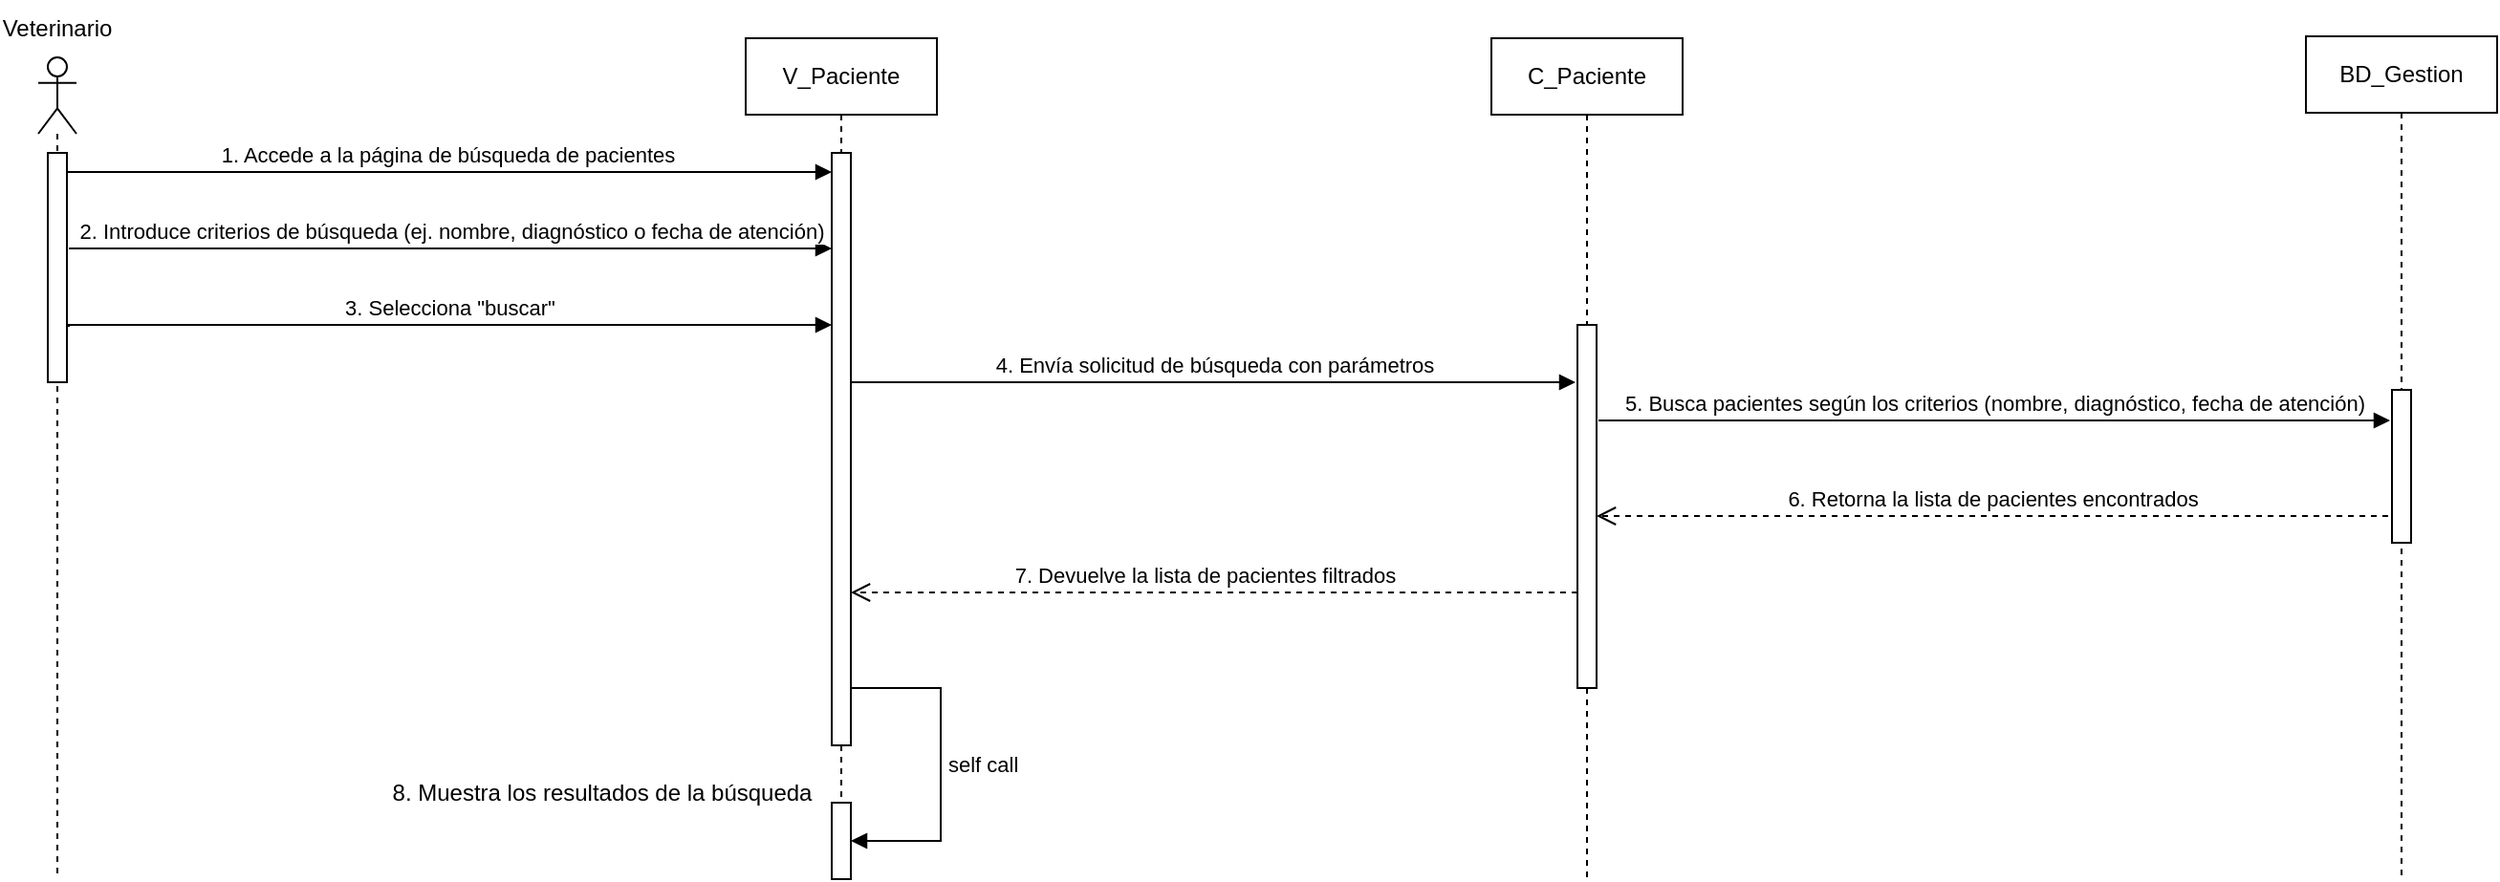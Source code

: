 <mxfile version="27.1.6">
  <diagram name="Page-1" id="2YBvvXClWsGukQMizWep">
    <mxGraphModel dx="632" dy="331" grid="1" gridSize="10" guides="1" tooltips="1" connect="1" arrows="1" fold="1" page="1" pageScale="1" pageWidth="850" pageHeight="1100" math="0" shadow="0">
      <root>
        <mxCell id="0" />
        <mxCell id="1" parent="0" />
        <mxCell id="aM9ryv3xv72pqoxQDRHE-5" value="V_Paciente" style="shape=umlLifeline;perimeter=lifelinePerimeter;whiteSpace=wrap;html=1;container=0;dropTarget=0;collapsible=0;recursiveResize=0;outlineConnect=0;portConstraint=eastwest;newEdgeStyle={&quot;edgeStyle&quot;:&quot;elbowEdgeStyle&quot;,&quot;elbow&quot;:&quot;vertical&quot;,&quot;curved&quot;:0,&quot;rounded&quot;:0};" parent="1" vertex="1">
          <mxGeometry x="390" y="20" width="100" height="440" as="geometry" />
        </mxCell>
        <mxCell id="aM9ryv3xv72pqoxQDRHE-6" value="" style="html=1;points=[];perimeter=orthogonalPerimeter;outlineConnect=0;targetShapes=umlLifeline;portConstraint=eastwest;newEdgeStyle={&quot;edgeStyle&quot;:&quot;elbowEdgeStyle&quot;,&quot;elbow&quot;:&quot;vertical&quot;,&quot;curved&quot;:0,&quot;rounded&quot;:0};" parent="aM9ryv3xv72pqoxQDRHE-5" vertex="1">
          <mxGeometry x="45" y="60" width="10" height="310" as="geometry" />
        </mxCell>
        <mxCell id="9pPjlTTeWQ5HEnXw2hn_-42" value="" style="html=1;points=[[0,0,0,0,5],[0,1,0,0,-5],[1,0,0,0,5],[1,1,0,0,-5]];perimeter=orthogonalPerimeter;outlineConnect=0;targetShapes=umlLifeline;portConstraint=eastwest;newEdgeStyle={&quot;curved&quot;:0,&quot;rounded&quot;:0};" vertex="1" parent="aM9ryv3xv72pqoxQDRHE-5">
          <mxGeometry x="45" y="400" width="10" height="40" as="geometry" />
        </mxCell>
        <mxCell id="9pPjlTTeWQ5HEnXw2hn_-43" value="self call" style="html=1;align=left;spacingLeft=2;endArrow=block;rounded=0;edgeStyle=orthogonalEdgeStyle;curved=0;rounded=0;" edge="1" target="9pPjlTTeWQ5HEnXw2hn_-42" parent="aM9ryv3xv72pqoxQDRHE-5">
          <mxGeometry relative="1" as="geometry">
            <mxPoint x="55" y="340" as="sourcePoint" />
            <Array as="points">
              <mxPoint x="102" y="340" />
              <mxPoint x="102" y="420" />
            </Array>
          </mxGeometry>
        </mxCell>
        <mxCell id="aM9ryv3xv72pqoxQDRHE-7" value="1. Accede a la página de búsqueda de pacientes" style="html=1;verticalAlign=bottom;endArrow=block;edgeStyle=elbowEdgeStyle;elbow=vertical;curved=0;rounded=0;" parent="1" edge="1">
          <mxGeometry relative="1" as="geometry">
            <mxPoint x="35" y="92" as="sourcePoint" />
            <Array as="points">
              <mxPoint x="180" y="90" />
            </Array>
            <mxPoint x="435" y="90" as="targetPoint" />
          </mxGeometry>
        </mxCell>
        <mxCell id="9pPjlTTeWQ5HEnXw2hn_-1" value="" style="shape=umlLifeline;perimeter=lifelinePerimeter;whiteSpace=wrap;html=1;container=1;dropTarget=0;collapsible=0;recursiveResize=0;outlineConnect=0;portConstraint=eastwest;newEdgeStyle={&quot;curved&quot;:0,&quot;rounded&quot;:0};participant=umlActor;" vertex="1" parent="1">
          <mxGeometry x="20" y="30" width="20" height="430" as="geometry" />
        </mxCell>
        <mxCell id="9pPjlTTeWQ5HEnXw2hn_-3" value="" style="html=1;points=[];perimeter=orthogonalPerimeter;outlineConnect=0;targetShapes=umlLifeline;portConstraint=eastwest;newEdgeStyle={&quot;edgeStyle&quot;:&quot;elbowEdgeStyle&quot;,&quot;elbow&quot;:&quot;vertical&quot;,&quot;curved&quot;:0,&quot;rounded&quot;:0};" vertex="1" parent="9pPjlTTeWQ5HEnXw2hn_-1">
          <mxGeometry x="5" y="50" width="10" height="120" as="geometry" />
        </mxCell>
        <mxCell id="9pPjlTTeWQ5HEnXw2hn_-2" value="Veterinario" style="text;html=1;align=center;verticalAlign=middle;whiteSpace=wrap;rounded=0;" vertex="1" parent="1">
          <mxGeometry width="60" height="30" as="geometry" />
        </mxCell>
        <mxCell id="9pPjlTTeWQ5HEnXw2hn_-4" value="2. Introduce criterios de búsqueda (ej. nombre, diagnóstico o fecha de atención)" style="html=1;verticalAlign=bottom;endArrow=block;edgeStyle=elbowEdgeStyle;elbow=vertical;curved=0;rounded=0;" edge="1" parent="1">
          <mxGeometry relative="1" as="geometry">
            <mxPoint x="36" y="130" as="sourcePoint" />
            <Array as="points">
              <mxPoint x="185" y="130" />
            </Array>
            <mxPoint x="435" y="130" as="targetPoint" />
          </mxGeometry>
        </mxCell>
        <mxCell id="9pPjlTTeWQ5HEnXw2hn_-5" value="3. Selecciona &quot;buscar&quot;" style="html=1;verticalAlign=bottom;endArrow=block;edgeStyle=elbowEdgeStyle;elbow=vertical;curved=0;rounded=0;" edge="1" parent="1">
          <mxGeometry relative="1" as="geometry">
            <mxPoint x="36" y="171" as="sourcePoint" />
            <Array as="points">
              <mxPoint x="185" y="170" />
            </Array>
            <mxPoint x="435" y="170" as="targetPoint" />
          </mxGeometry>
        </mxCell>
        <mxCell id="9pPjlTTeWQ5HEnXw2hn_-6" value="C_Paciente" style="shape=umlLifeline;perimeter=lifelinePerimeter;whiteSpace=wrap;html=1;container=0;dropTarget=0;collapsible=0;recursiveResize=0;outlineConnect=0;portConstraint=eastwest;newEdgeStyle={&quot;edgeStyle&quot;:&quot;elbowEdgeStyle&quot;,&quot;elbow&quot;:&quot;vertical&quot;,&quot;curved&quot;:0,&quot;rounded&quot;:0};" vertex="1" parent="1">
          <mxGeometry x="780" y="20" width="100" height="440" as="geometry" />
        </mxCell>
        <mxCell id="9pPjlTTeWQ5HEnXw2hn_-7" value="" style="html=1;points=[];perimeter=orthogonalPerimeter;outlineConnect=0;targetShapes=umlLifeline;portConstraint=eastwest;newEdgeStyle={&quot;edgeStyle&quot;:&quot;elbowEdgeStyle&quot;,&quot;elbow&quot;:&quot;vertical&quot;,&quot;curved&quot;:0,&quot;rounded&quot;:0};" vertex="1" parent="9pPjlTTeWQ5HEnXw2hn_-6">
          <mxGeometry x="45" y="150" width="10" height="190" as="geometry" />
        </mxCell>
        <mxCell id="9pPjlTTeWQ5HEnXw2hn_-12" value="4. Envía solicitud de búsqueda con parámetros" style="html=1;verticalAlign=bottom;endArrow=block;edgeStyle=elbowEdgeStyle;elbow=vertical;curved=0;rounded=0;" edge="1" parent="1">
          <mxGeometry relative="1" as="geometry">
            <mxPoint x="445" y="200" as="sourcePoint" />
            <Array as="points">
              <mxPoint x="545" y="200" />
            </Array>
            <mxPoint x="824" y="200" as="targetPoint" />
          </mxGeometry>
        </mxCell>
        <mxCell id="9pPjlTTeWQ5HEnXw2hn_-13" value="7. Devuelve la lista de pacientes filtrados" style="html=1;verticalAlign=bottom;endArrow=open;dashed=1;endSize=8;edgeStyle=elbowEdgeStyle;elbow=vertical;curved=0;rounded=0;" edge="1" parent="1" source="9pPjlTTeWQ5HEnXw2hn_-7">
          <mxGeometry x="0.029" relative="1" as="geometry">
            <mxPoint x="445" y="310" as="targetPoint" />
            <Array as="points">
              <mxPoint x="540" y="310" />
            </Array>
            <mxPoint x="823" y="313" as="sourcePoint" />
            <mxPoint as="offset" />
          </mxGeometry>
        </mxCell>
        <mxCell id="9pPjlTTeWQ5HEnXw2hn_-16" value="BD_Gestion" style="shape=umlLifeline;perimeter=lifelinePerimeter;whiteSpace=wrap;html=1;container=0;dropTarget=0;collapsible=0;recursiveResize=0;outlineConnect=0;portConstraint=eastwest;newEdgeStyle={&quot;edgeStyle&quot;:&quot;elbowEdgeStyle&quot;,&quot;elbow&quot;:&quot;vertical&quot;,&quot;curved&quot;:0,&quot;rounded&quot;:0};" vertex="1" parent="1">
          <mxGeometry x="1206" y="19" width="100" height="441" as="geometry" />
        </mxCell>
        <mxCell id="9pPjlTTeWQ5HEnXw2hn_-18" value="" style="html=1;points=[];perimeter=orthogonalPerimeter;outlineConnect=0;targetShapes=umlLifeline;portConstraint=eastwest;newEdgeStyle={&quot;edgeStyle&quot;:&quot;elbowEdgeStyle&quot;,&quot;elbow&quot;:&quot;vertical&quot;,&quot;curved&quot;:0,&quot;rounded&quot;:0};" vertex="1" parent="9pPjlTTeWQ5HEnXw2hn_-16">
          <mxGeometry x="45" y="185" width="10" height="80" as="geometry" />
        </mxCell>
        <mxCell id="9pPjlTTeWQ5HEnXw2hn_-26" value="6. Retorna la lista de pacientes encontrados" style="html=1;verticalAlign=bottom;endArrow=open;dashed=1;endSize=8;edgeStyle=elbowEdgeStyle;elbow=vertical;curved=0;rounded=0;" edge="1" parent="1">
          <mxGeometry relative="1" as="geometry">
            <mxPoint x="835" y="270" as="targetPoint" />
            <Array as="points">
              <mxPoint x="930" y="270" />
            </Array>
            <mxPoint x="1249" y="270" as="sourcePoint" />
          </mxGeometry>
        </mxCell>
        <mxCell id="9pPjlTTeWQ5HEnXw2hn_-44" value="8. Muestra los resultados de la búsqueda" style="text;html=1;align=center;verticalAlign=middle;whiteSpace=wrap;rounded=0;" vertex="1" parent="1">
          <mxGeometry x="160" y="400" width="310" height="30" as="geometry" />
        </mxCell>
        <mxCell id="9pPjlTTeWQ5HEnXw2hn_-45" value="5. Busca pacientes según los criterios (nombre, diagnóstico, fecha de atención)" style="html=1;verticalAlign=bottom;endArrow=block;edgeStyle=elbowEdgeStyle;elbow=vertical;curved=0;rounded=0;" edge="1" parent="1">
          <mxGeometry relative="1" as="geometry">
            <mxPoint x="836" y="220" as="sourcePoint" />
            <Array as="points">
              <mxPoint x="936" y="220" />
            </Array>
            <mxPoint x="1250" y="220" as="targetPoint" />
          </mxGeometry>
        </mxCell>
      </root>
    </mxGraphModel>
  </diagram>
</mxfile>

